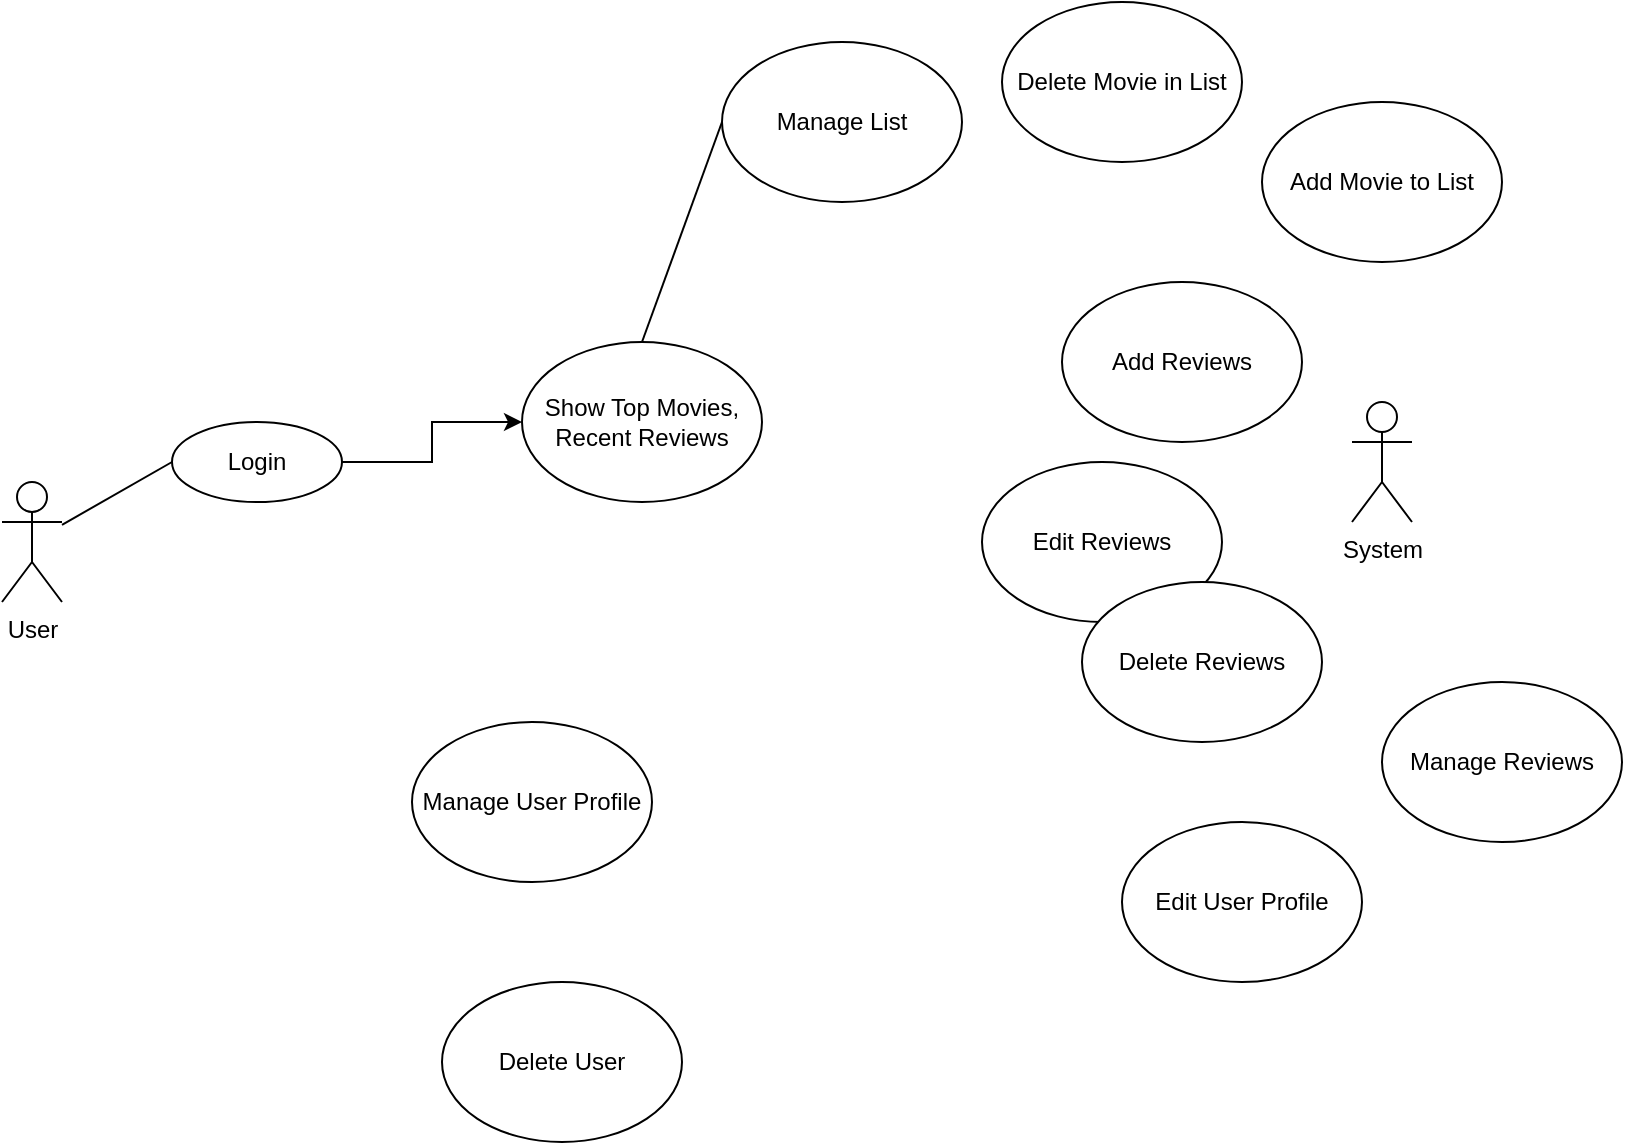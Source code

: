 <mxfile version="22.1.0" type="github">
  <diagram name="Page-1" id="gSCJDVLffjfoy0yC-mrh">
    <mxGraphModel dx="719" dy="374" grid="1" gridSize="10" guides="1" tooltips="1" connect="1" arrows="1" fold="1" page="1" pageScale="1" pageWidth="850" pageHeight="1100" math="0" shadow="0">
      <root>
        <mxCell id="0" />
        <mxCell id="1" parent="0" />
        <mxCell id="oF1ttkINDnGKlyON3AFg-1" value="User" style="shape=umlActor;verticalLabelPosition=bottom;verticalAlign=top;html=1;outlineConnect=0;" vertex="1" parent="1">
          <mxGeometry x="40" y="500" width="30" height="60" as="geometry" />
        </mxCell>
        <mxCell id="oF1ttkINDnGKlyON3AFg-2" value="System" style="shape=umlActor;verticalLabelPosition=bottom;verticalAlign=top;html=1;outlineConnect=0;" vertex="1" parent="1">
          <mxGeometry x="715" y="460" width="30" height="60" as="geometry" />
        </mxCell>
        <mxCell id="oF1ttkINDnGKlyON3AFg-7" value="Manage List" style="ellipse;whiteSpace=wrap;html=1;" vertex="1" parent="1">
          <mxGeometry x="400" y="280" width="120" height="80" as="geometry" />
        </mxCell>
        <mxCell id="oF1ttkINDnGKlyON3AFg-8" value="Manage Reviews" style="ellipse;whiteSpace=wrap;html=1;" vertex="1" parent="1">
          <mxGeometry x="730" y="600" width="120" height="80" as="geometry" />
        </mxCell>
        <mxCell id="oF1ttkINDnGKlyON3AFg-9" value="Manage User Profile" style="ellipse;whiteSpace=wrap;html=1;" vertex="1" parent="1">
          <mxGeometry x="245" y="620" width="120" height="80" as="geometry" />
        </mxCell>
        <mxCell id="oF1ttkINDnGKlyON3AFg-11" value="Add Movie to List" style="ellipse;whiteSpace=wrap;html=1;" vertex="1" parent="1">
          <mxGeometry x="670" y="310" width="120" height="80" as="geometry" />
        </mxCell>
        <mxCell id="oF1ttkINDnGKlyON3AFg-12" value="Delete Movie in List" style="ellipse;whiteSpace=wrap;html=1;" vertex="1" parent="1">
          <mxGeometry x="540" y="260" width="120" height="80" as="geometry" />
        </mxCell>
        <mxCell id="oF1ttkINDnGKlyON3AFg-13" value="Add Reviews" style="ellipse;whiteSpace=wrap;html=1;" vertex="1" parent="1">
          <mxGeometry x="570" y="400" width="120" height="80" as="geometry" />
        </mxCell>
        <mxCell id="oF1ttkINDnGKlyON3AFg-14" value="Edit Reviews" style="ellipse;whiteSpace=wrap;html=1;" vertex="1" parent="1">
          <mxGeometry x="530" y="490" width="120" height="80" as="geometry" />
        </mxCell>
        <mxCell id="oF1ttkINDnGKlyON3AFg-15" value="Delete Reviews" style="ellipse;whiteSpace=wrap;html=1;" vertex="1" parent="1">
          <mxGeometry x="580" y="550" width="120" height="80" as="geometry" />
        </mxCell>
        <mxCell id="oF1ttkINDnGKlyON3AFg-17" value="Edit User Profile" style="ellipse;whiteSpace=wrap;html=1;" vertex="1" parent="1">
          <mxGeometry x="600" y="670" width="120" height="80" as="geometry" />
        </mxCell>
        <mxCell id="oF1ttkINDnGKlyON3AFg-18" value="Delete User" style="ellipse;whiteSpace=wrap;html=1;" vertex="1" parent="1">
          <mxGeometry x="260" y="750" width="120" height="80" as="geometry" />
        </mxCell>
        <mxCell id="oF1ttkINDnGKlyON3AFg-22" value="" style="edgeStyle=orthogonalEdgeStyle;rounded=0;orthogonalLoop=1;jettySize=auto;html=1;" edge="1" parent="1" source="oF1ttkINDnGKlyON3AFg-19" target="oF1ttkINDnGKlyON3AFg-21">
          <mxGeometry relative="1" as="geometry" />
        </mxCell>
        <mxCell id="oF1ttkINDnGKlyON3AFg-19" value="Login" style="ellipse;whiteSpace=wrap;html=1;" vertex="1" parent="1">
          <mxGeometry x="125" y="470" width="85" height="40" as="geometry" />
        </mxCell>
        <mxCell id="oF1ttkINDnGKlyON3AFg-20" value="" style="endArrow=none;html=1;rounded=0;entryX=0;entryY=0.5;entryDx=0;entryDy=0;" edge="1" parent="1" source="oF1ttkINDnGKlyON3AFg-1" target="oF1ttkINDnGKlyON3AFg-19">
          <mxGeometry width="50" height="50" relative="1" as="geometry">
            <mxPoint x="330" y="550" as="sourcePoint" />
            <mxPoint x="380" y="500" as="targetPoint" />
          </mxGeometry>
        </mxCell>
        <mxCell id="oF1ttkINDnGKlyON3AFg-21" value="Show Top Movies, Recent Reviews" style="ellipse;whiteSpace=wrap;html=1;" vertex="1" parent="1">
          <mxGeometry x="300" y="430" width="120" height="80" as="geometry" />
        </mxCell>
        <mxCell id="oF1ttkINDnGKlyON3AFg-23" value="" style="endArrow=none;html=1;rounded=0;entryX=0;entryY=0.5;entryDx=0;entryDy=0;exitX=0.5;exitY=0;exitDx=0;exitDy=0;" edge="1" parent="1" source="oF1ttkINDnGKlyON3AFg-21" target="oF1ttkINDnGKlyON3AFg-7">
          <mxGeometry width="50" height="50" relative="1" as="geometry">
            <mxPoint x="510" y="460" as="sourcePoint" />
            <mxPoint x="560" y="410" as="targetPoint" />
          </mxGeometry>
        </mxCell>
      </root>
    </mxGraphModel>
  </diagram>
</mxfile>

